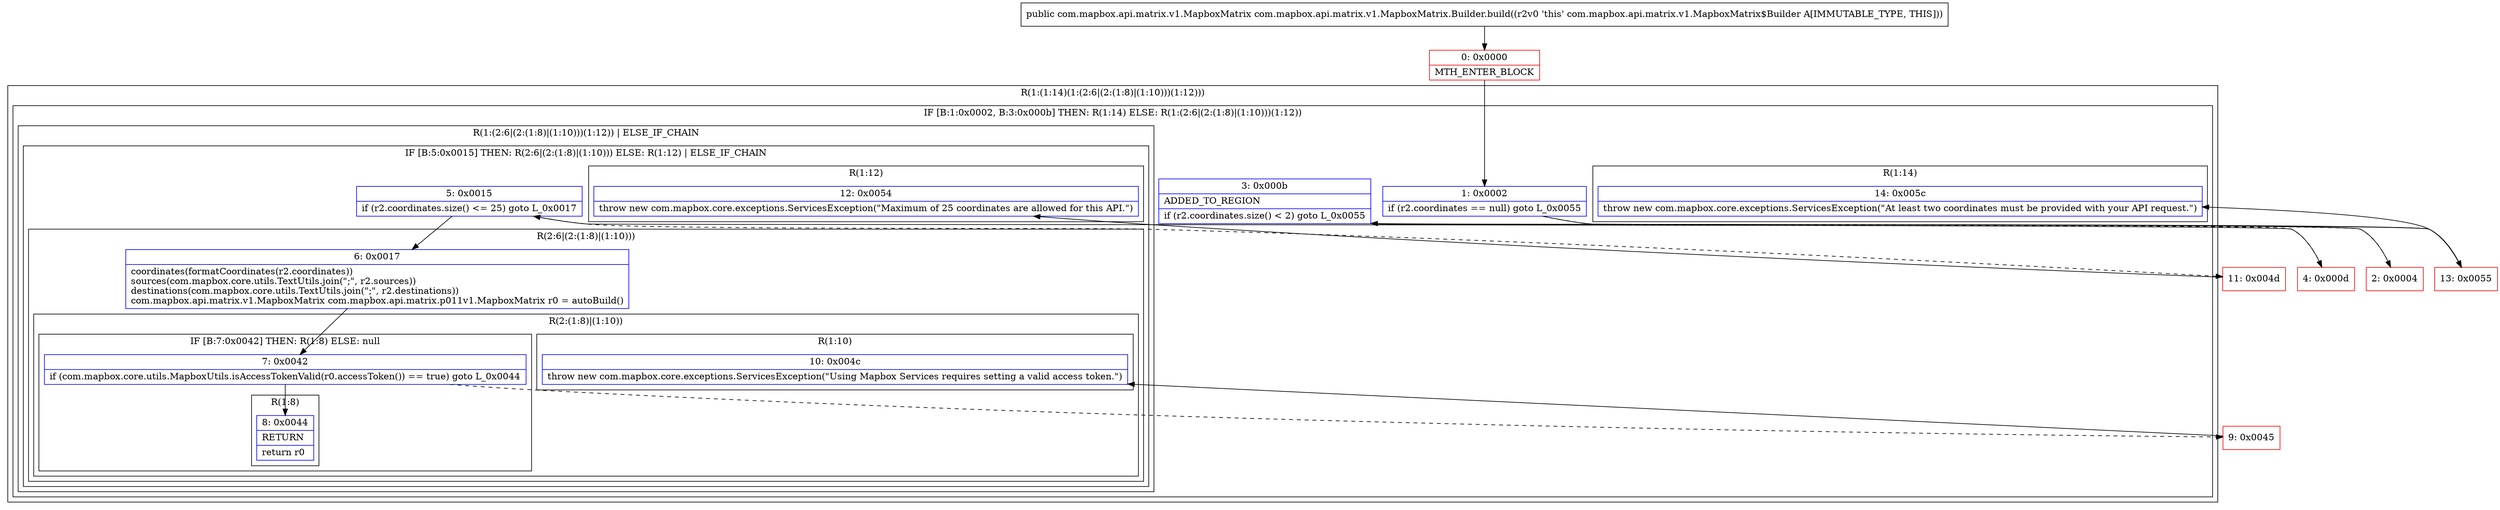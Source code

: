 digraph "CFG forcom.mapbox.api.matrix.v1.MapboxMatrix.Builder.build()Lcom\/mapbox\/api\/matrix\/v1\/MapboxMatrix;" {
subgraph cluster_Region_234936933 {
label = "R(1:(1:14)(1:(2:6|(2:(1:8)|(1:10)))(1:12)))";
node [shape=record,color=blue];
subgraph cluster_IfRegion_680613679 {
label = "IF [B:1:0x0002, B:3:0x000b] THEN: R(1:14) ELSE: R(1:(2:6|(2:(1:8)|(1:10)))(1:12))";
node [shape=record,color=blue];
Node_1 [shape=record,label="{1\:\ 0x0002|if (r2.coordinates == null) goto L_0x0055\l}"];
Node_3 [shape=record,label="{3\:\ 0x000b|ADDED_TO_REGION\l|if (r2.coordinates.size() \< 2) goto L_0x0055\l}"];
subgraph cluster_Region_205945661 {
label = "R(1:14)";
node [shape=record,color=blue];
Node_14 [shape=record,label="{14\:\ 0x005c|throw new com.mapbox.core.exceptions.ServicesException(\"At least two coordinates must be provided with your API request.\")\l}"];
}
subgraph cluster_Region_1301945767 {
label = "R(1:(2:6|(2:(1:8)|(1:10)))(1:12)) | ELSE_IF_CHAIN\l";
node [shape=record,color=blue];
subgraph cluster_IfRegion_1170290051 {
label = "IF [B:5:0x0015] THEN: R(2:6|(2:(1:8)|(1:10))) ELSE: R(1:12) | ELSE_IF_CHAIN\l";
node [shape=record,color=blue];
Node_5 [shape=record,label="{5\:\ 0x0015|if (r2.coordinates.size() \<= 25) goto L_0x0017\l}"];
subgraph cluster_Region_8211388 {
label = "R(2:6|(2:(1:8)|(1:10)))";
node [shape=record,color=blue];
Node_6 [shape=record,label="{6\:\ 0x0017|coordinates(formatCoordinates(r2.coordinates))\lsources(com.mapbox.core.utils.TextUtils.join(\";\", r2.sources))\ldestinations(com.mapbox.core.utils.TextUtils.join(\";\", r2.destinations))\lcom.mapbox.api.matrix.v1.MapboxMatrix com.mapbox.api.matrix.p011v1.MapboxMatrix r0 = autoBuild()\l}"];
subgraph cluster_Region_1732979259 {
label = "R(2:(1:8)|(1:10))";
node [shape=record,color=blue];
subgraph cluster_IfRegion_966835826 {
label = "IF [B:7:0x0042] THEN: R(1:8) ELSE: null";
node [shape=record,color=blue];
Node_7 [shape=record,label="{7\:\ 0x0042|if (com.mapbox.core.utils.MapboxUtils.isAccessTokenValid(r0.accessToken()) == true) goto L_0x0044\l}"];
subgraph cluster_Region_2130365156 {
label = "R(1:8)";
node [shape=record,color=blue];
Node_8 [shape=record,label="{8\:\ 0x0044|RETURN\l|return r0\l}"];
}
}
subgraph cluster_Region_1491806844 {
label = "R(1:10)";
node [shape=record,color=blue];
Node_10 [shape=record,label="{10\:\ 0x004c|throw new com.mapbox.core.exceptions.ServicesException(\"Using Mapbox Services requires setting a valid access token.\")\l}"];
}
}
}
subgraph cluster_Region_1157723107 {
label = "R(1:12)";
node [shape=record,color=blue];
Node_12 [shape=record,label="{12\:\ 0x0054|throw new com.mapbox.core.exceptions.ServicesException(\"Maximum of 25 coordinates are allowed for this API.\")\l}"];
}
}
}
}
}
Node_0 [shape=record,color=red,label="{0\:\ 0x0000|MTH_ENTER_BLOCK\l}"];
Node_2 [shape=record,color=red,label="{2\:\ 0x0004}"];
Node_4 [shape=record,color=red,label="{4\:\ 0x000d}"];
Node_9 [shape=record,color=red,label="{9\:\ 0x0045}"];
Node_11 [shape=record,color=red,label="{11\:\ 0x004d}"];
Node_13 [shape=record,color=red,label="{13\:\ 0x0055}"];
MethodNode[shape=record,label="{public com.mapbox.api.matrix.v1.MapboxMatrix com.mapbox.api.matrix.v1.MapboxMatrix.Builder.build((r2v0 'this' com.mapbox.api.matrix.v1.MapboxMatrix$Builder A[IMMUTABLE_TYPE, THIS])) }"];
MethodNode -> Node_0;
Node_1 -> Node_2[style=dashed];
Node_1 -> Node_13;
Node_3 -> Node_4[style=dashed];
Node_3 -> Node_13;
Node_5 -> Node_6;
Node_5 -> Node_11[style=dashed];
Node_6 -> Node_7;
Node_7 -> Node_8;
Node_7 -> Node_9[style=dashed];
Node_0 -> Node_1;
Node_2 -> Node_3;
Node_4 -> Node_5;
Node_9 -> Node_10;
Node_11 -> Node_12;
Node_13 -> Node_14;
}

